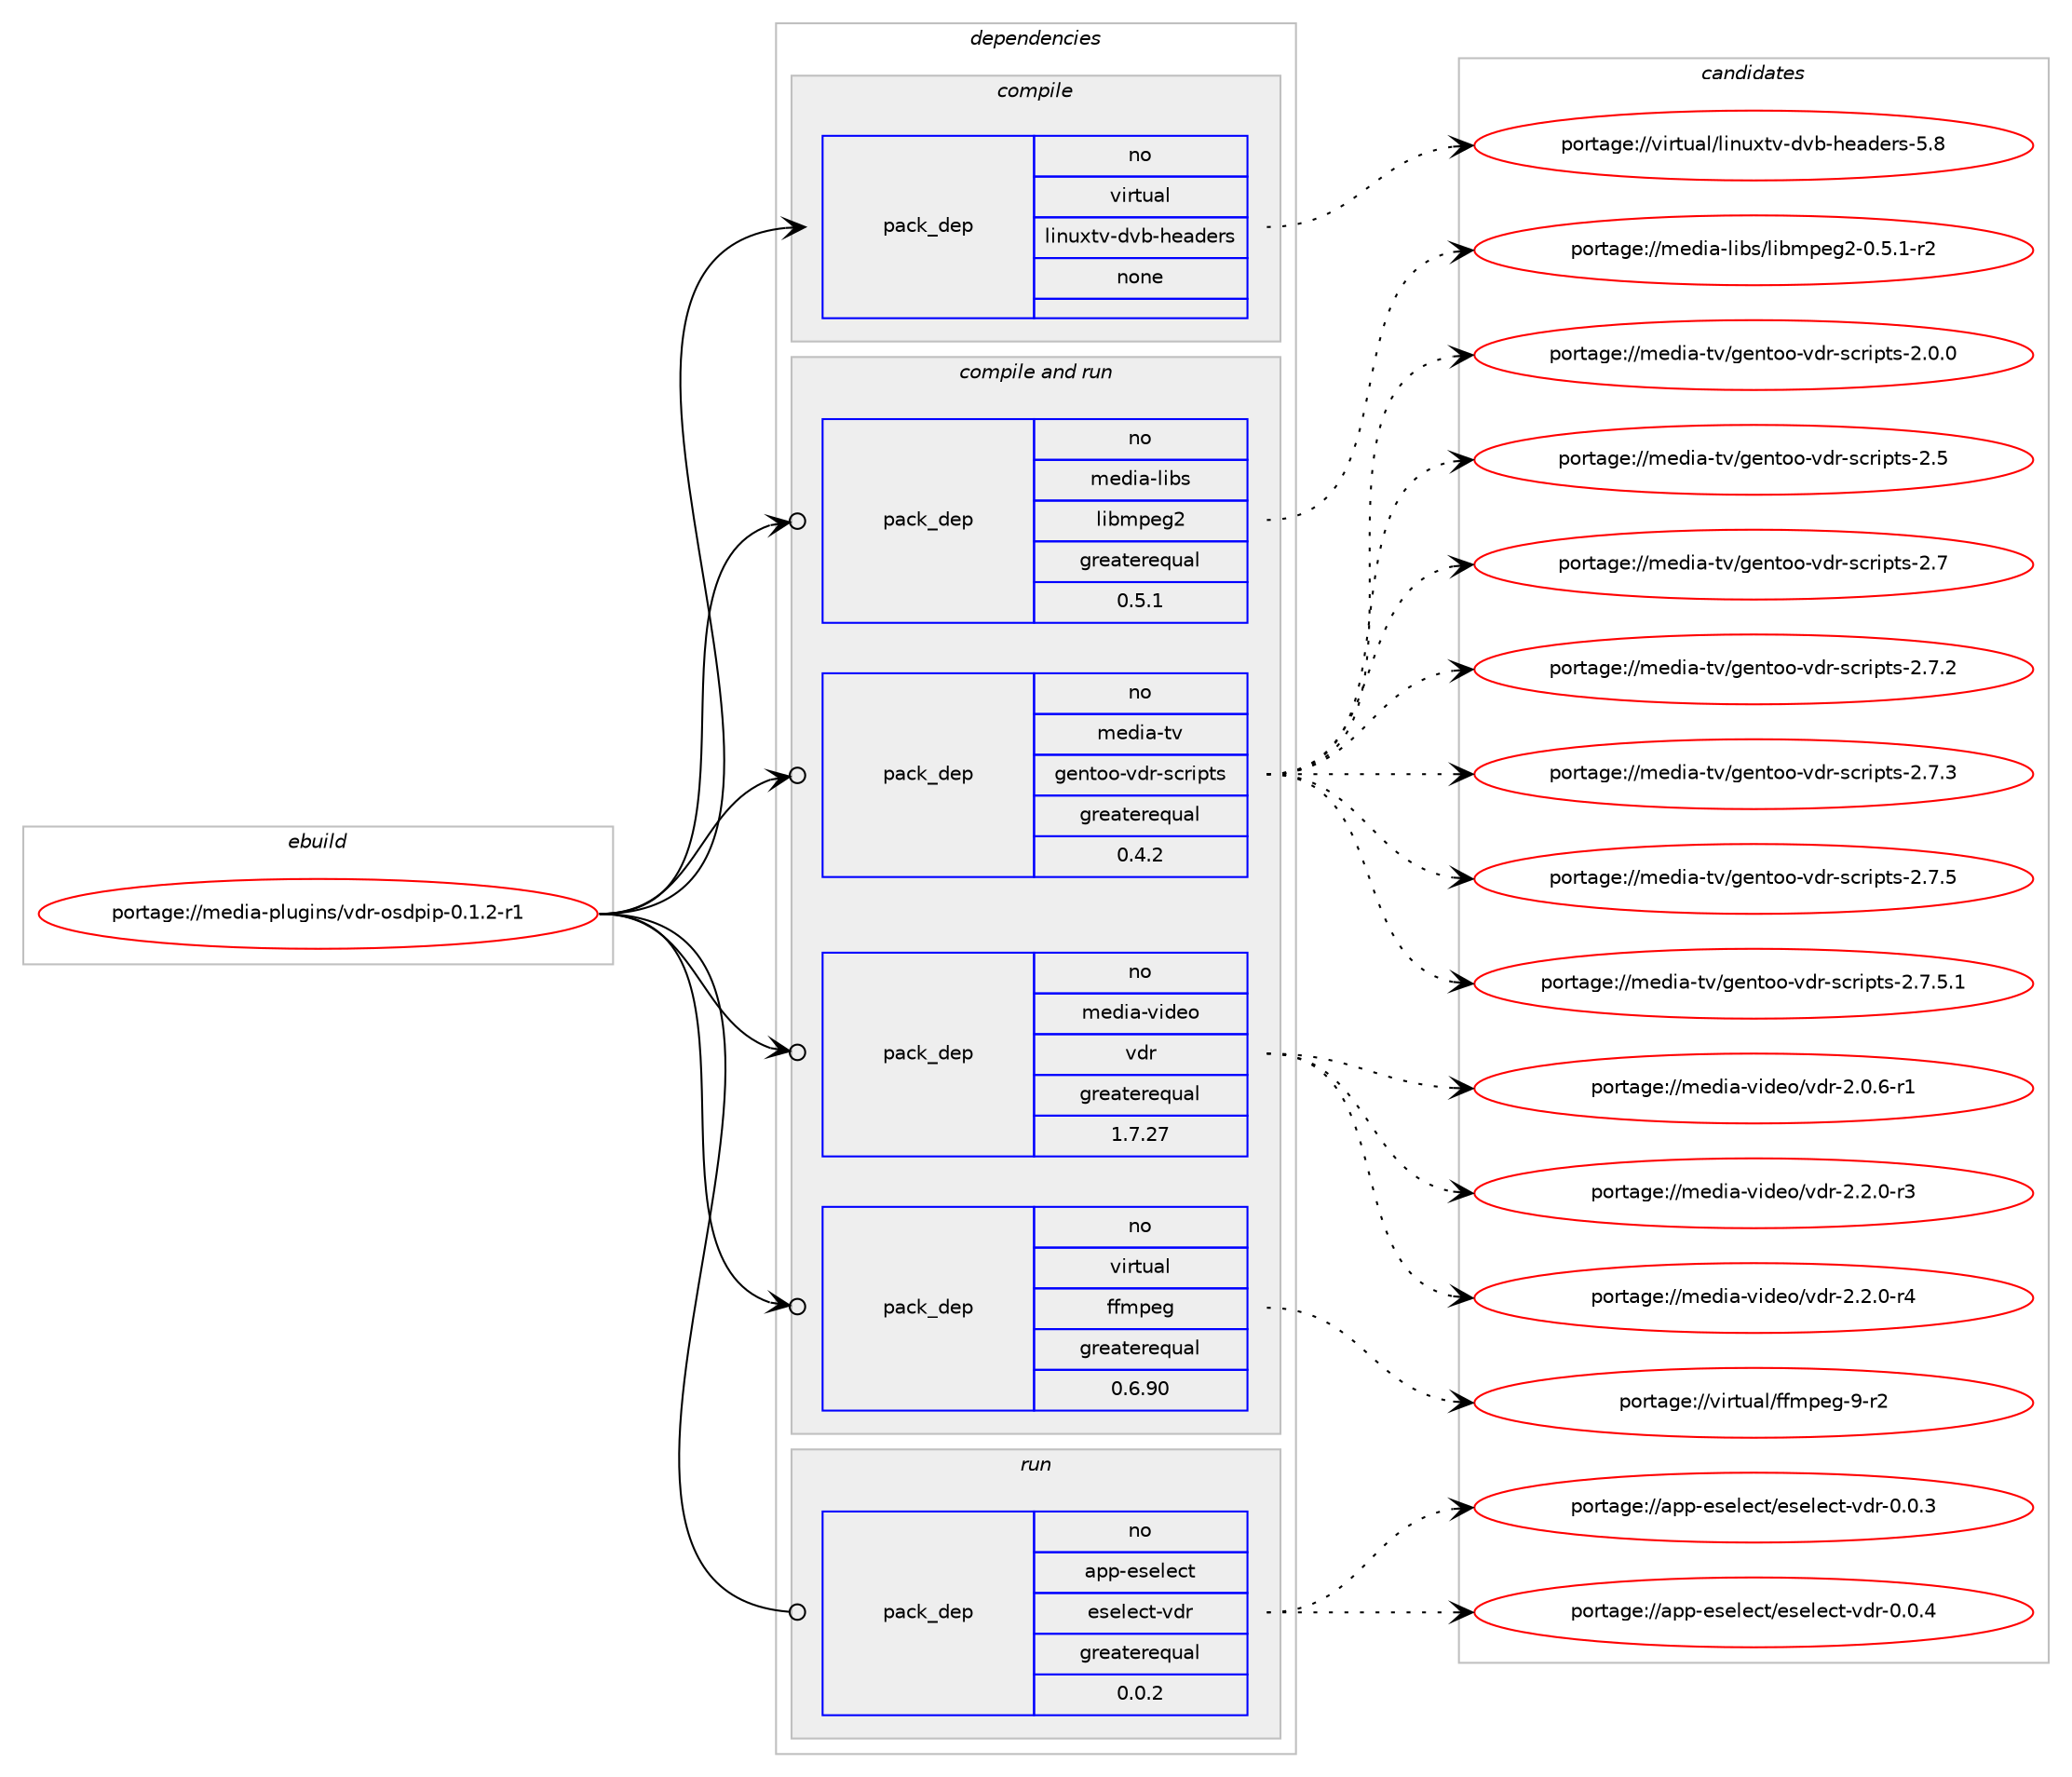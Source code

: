 digraph prolog {

# *************
# Graph options
# *************

newrank=true;
concentrate=true;
compound=true;
graph [rankdir=LR,fontname=Helvetica,fontsize=10,ranksep=1.5];#, ranksep=2.5, nodesep=0.2];
edge  [arrowhead=vee];
node  [fontname=Helvetica,fontsize=10];

# **********
# The ebuild
# **********

subgraph cluster_leftcol {
color=gray;
rank=same;
label=<<i>ebuild</i>>;
id [label="portage://media-plugins/vdr-osdpip-0.1.2-r1", color=red, width=4, href="../media-plugins/vdr-osdpip-0.1.2-r1.svg"];
}

# ****************
# The dependencies
# ****************

subgraph cluster_midcol {
color=gray;
label=<<i>dependencies</i>>;
subgraph cluster_compile {
fillcolor="#eeeeee";
style=filled;
label=<<i>compile</i>>;
subgraph pack241183 {
dependency328223 [label=<<TABLE BORDER="0" CELLBORDER="1" CELLSPACING="0" CELLPADDING="4" WIDTH="220"><TR><TD ROWSPAN="6" CELLPADDING="30">pack_dep</TD></TR><TR><TD WIDTH="110">no</TD></TR><TR><TD>virtual</TD></TR><TR><TD>linuxtv-dvb-headers</TD></TR><TR><TD>none</TD></TR><TR><TD></TD></TR></TABLE>>, shape=none, color=blue];
}
id:e -> dependency328223:w [weight=20,style="solid",arrowhead="vee"];
}
subgraph cluster_compileandrun {
fillcolor="#eeeeee";
style=filled;
label=<<i>compile and run</i>>;
subgraph pack241184 {
dependency328224 [label=<<TABLE BORDER="0" CELLBORDER="1" CELLSPACING="0" CELLPADDING="4" WIDTH="220"><TR><TD ROWSPAN="6" CELLPADDING="30">pack_dep</TD></TR><TR><TD WIDTH="110">no</TD></TR><TR><TD>media-libs</TD></TR><TR><TD>libmpeg2</TD></TR><TR><TD>greaterequal</TD></TR><TR><TD>0.5.1</TD></TR></TABLE>>, shape=none, color=blue];
}
id:e -> dependency328224:w [weight=20,style="solid",arrowhead="odotvee"];
subgraph pack241185 {
dependency328225 [label=<<TABLE BORDER="0" CELLBORDER="1" CELLSPACING="0" CELLPADDING="4" WIDTH="220"><TR><TD ROWSPAN="6" CELLPADDING="30">pack_dep</TD></TR><TR><TD WIDTH="110">no</TD></TR><TR><TD>media-tv</TD></TR><TR><TD>gentoo-vdr-scripts</TD></TR><TR><TD>greaterequal</TD></TR><TR><TD>0.4.2</TD></TR></TABLE>>, shape=none, color=blue];
}
id:e -> dependency328225:w [weight=20,style="solid",arrowhead="odotvee"];
subgraph pack241186 {
dependency328226 [label=<<TABLE BORDER="0" CELLBORDER="1" CELLSPACING="0" CELLPADDING="4" WIDTH="220"><TR><TD ROWSPAN="6" CELLPADDING="30">pack_dep</TD></TR><TR><TD WIDTH="110">no</TD></TR><TR><TD>media-video</TD></TR><TR><TD>vdr</TD></TR><TR><TD>greaterequal</TD></TR><TR><TD>1.7.27</TD></TR></TABLE>>, shape=none, color=blue];
}
id:e -> dependency328226:w [weight=20,style="solid",arrowhead="odotvee"];
subgraph pack241187 {
dependency328227 [label=<<TABLE BORDER="0" CELLBORDER="1" CELLSPACING="0" CELLPADDING="4" WIDTH="220"><TR><TD ROWSPAN="6" CELLPADDING="30">pack_dep</TD></TR><TR><TD WIDTH="110">no</TD></TR><TR><TD>virtual</TD></TR><TR><TD>ffmpeg</TD></TR><TR><TD>greaterequal</TD></TR><TR><TD>0.6.90</TD></TR></TABLE>>, shape=none, color=blue];
}
id:e -> dependency328227:w [weight=20,style="solid",arrowhead="odotvee"];
}
subgraph cluster_run {
fillcolor="#eeeeee";
style=filled;
label=<<i>run</i>>;
subgraph pack241188 {
dependency328228 [label=<<TABLE BORDER="0" CELLBORDER="1" CELLSPACING="0" CELLPADDING="4" WIDTH="220"><TR><TD ROWSPAN="6" CELLPADDING="30">pack_dep</TD></TR><TR><TD WIDTH="110">no</TD></TR><TR><TD>app-eselect</TD></TR><TR><TD>eselect-vdr</TD></TR><TR><TD>greaterequal</TD></TR><TR><TD>0.0.2</TD></TR></TABLE>>, shape=none, color=blue];
}
id:e -> dependency328228:w [weight=20,style="solid",arrowhead="odot"];
}
}

# **************
# The candidates
# **************

subgraph cluster_choices {
rank=same;
color=gray;
label=<<i>candidates</i>>;

subgraph choice241183 {
color=black;
nodesep=1;
choiceportage11810511411611797108471081051101171201161184510011898451041019710010111411545534656 [label="portage://virtual/linuxtv-dvb-headers-5.8", color=red, width=4,href="../virtual/linuxtv-dvb-headers-5.8.svg"];
dependency328223:e -> choiceportage11810511411611797108471081051101171201161184510011898451041019710010111411545534656:w [style=dotted,weight="100"];
}
subgraph choice241184 {
color=black;
nodesep=1;
choiceportage1091011001059745108105981154710810598109112101103504548465346494511450 [label="portage://media-libs/libmpeg2-0.5.1-r2", color=red, width=4,href="../media-libs/libmpeg2-0.5.1-r2.svg"];
dependency328224:e -> choiceportage1091011001059745108105981154710810598109112101103504548465346494511450:w [style=dotted,weight="100"];
}
subgraph choice241185 {
color=black;
nodesep=1;
choiceportage109101100105974511611847103101110116111111451181001144511599114105112116115455046484648 [label="portage://media-tv/gentoo-vdr-scripts-2.0.0", color=red, width=4,href="../media-tv/gentoo-vdr-scripts-2.0.0.svg"];
choiceportage10910110010597451161184710310111011611111145118100114451159911410511211611545504653 [label="portage://media-tv/gentoo-vdr-scripts-2.5", color=red, width=4,href="../media-tv/gentoo-vdr-scripts-2.5.svg"];
choiceportage10910110010597451161184710310111011611111145118100114451159911410511211611545504655 [label="portage://media-tv/gentoo-vdr-scripts-2.7", color=red, width=4,href="../media-tv/gentoo-vdr-scripts-2.7.svg"];
choiceportage109101100105974511611847103101110116111111451181001144511599114105112116115455046554650 [label="portage://media-tv/gentoo-vdr-scripts-2.7.2", color=red, width=4,href="../media-tv/gentoo-vdr-scripts-2.7.2.svg"];
choiceportage109101100105974511611847103101110116111111451181001144511599114105112116115455046554651 [label="portage://media-tv/gentoo-vdr-scripts-2.7.3", color=red, width=4,href="../media-tv/gentoo-vdr-scripts-2.7.3.svg"];
choiceportage109101100105974511611847103101110116111111451181001144511599114105112116115455046554653 [label="portage://media-tv/gentoo-vdr-scripts-2.7.5", color=red, width=4,href="../media-tv/gentoo-vdr-scripts-2.7.5.svg"];
choiceportage1091011001059745116118471031011101161111114511810011445115991141051121161154550465546534649 [label="portage://media-tv/gentoo-vdr-scripts-2.7.5.1", color=red, width=4,href="../media-tv/gentoo-vdr-scripts-2.7.5.1.svg"];
dependency328225:e -> choiceportage109101100105974511611847103101110116111111451181001144511599114105112116115455046484648:w [style=dotted,weight="100"];
dependency328225:e -> choiceportage10910110010597451161184710310111011611111145118100114451159911410511211611545504653:w [style=dotted,weight="100"];
dependency328225:e -> choiceportage10910110010597451161184710310111011611111145118100114451159911410511211611545504655:w [style=dotted,weight="100"];
dependency328225:e -> choiceportage109101100105974511611847103101110116111111451181001144511599114105112116115455046554650:w [style=dotted,weight="100"];
dependency328225:e -> choiceportage109101100105974511611847103101110116111111451181001144511599114105112116115455046554651:w [style=dotted,weight="100"];
dependency328225:e -> choiceportage109101100105974511611847103101110116111111451181001144511599114105112116115455046554653:w [style=dotted,weight="100"];
dependency328225:e -> choiceportage1091011001059745116118471031011101161111114511810011445115991141051121161154550465546534649:w [style=dotted,weight="100"];
}
subgraph choice241186 {
color=black;
nodesep=1;
choiceportage1091011001059745118105100101111471181001144550464846544511449 [label="portage://media-video/vdr-2.0.6-r1", color=red, width=4,href="../media-video/vdr-2.0.6-r1.svg"];
choiceportage1091011001059745118105100101111471181001144550465046484511451 [label="portage://media-video/vdr-2.2.0-r3", color=red, width=4,href="../media-video/vdr-2.2.0-r3.svg"];
choiceportage1091011001059745118105100101111471181001144550465046484511452 [label="portage://media-video/vdr-2.2.0-r4", color=red, width=4,href="../media-video/vdr-2.2.0-r4.svg"];
dependency328226:e -> choiceportage1091011001059745118105100101111471181001144550464846544511449:w [style=dotted,weight="100"];
dependency328226:e -> choiceportage1091011001059745118105100101111471181001144550465046484511451:w [style=dotted,weight="100"];
dependency328226:e -> choiceportage1091011001059745118105100101111471181001144550465046484511452:w [style=dotted,weight="100"];
}
subgraph choice241187 {
color=black;
nodesep=1;
choiceportage118105114116117971084710210210911210110345574511450 [label="portage://virtual/ffmpeg-9-r2", color=red, width=4,href="../virtual/ffmpeg-9-r2.svg"];
dependency328227:e -> choiceportage118105114116117971084710210210911210110345574511450:w [style=dotted,weight="100"];
}
subgraph choice241188 {
color=black;
nodesep=1;
choiceportage971121124510111510110810199116471011151011081019911645118100114454846484651 [label="portage://app-eselect/eselect-vdr-0.0.3", color=red, width=4,href="../app-eselect/eselect-vdr-0.0.3.svg"];
choiceportage971121124510111510110810199116471011151011081019911645118100114454846484652 [label="portage://app-eselect/eselect-vdr-0.0.4", color=red, width=4,href="../app-eselect/eselect-vdr-0.0.4.svg"];
dependency328228:e -> choiceportage971121124510111510110810199116471011151011081019911645118100114454846484651:w [style=dotted,weight="100"];
dependency328228:e -> choiceportage971121124510111510110810199116471011151011081019911645118100114454846484652:w [style=dotted,weight="100"];
}
}

}

